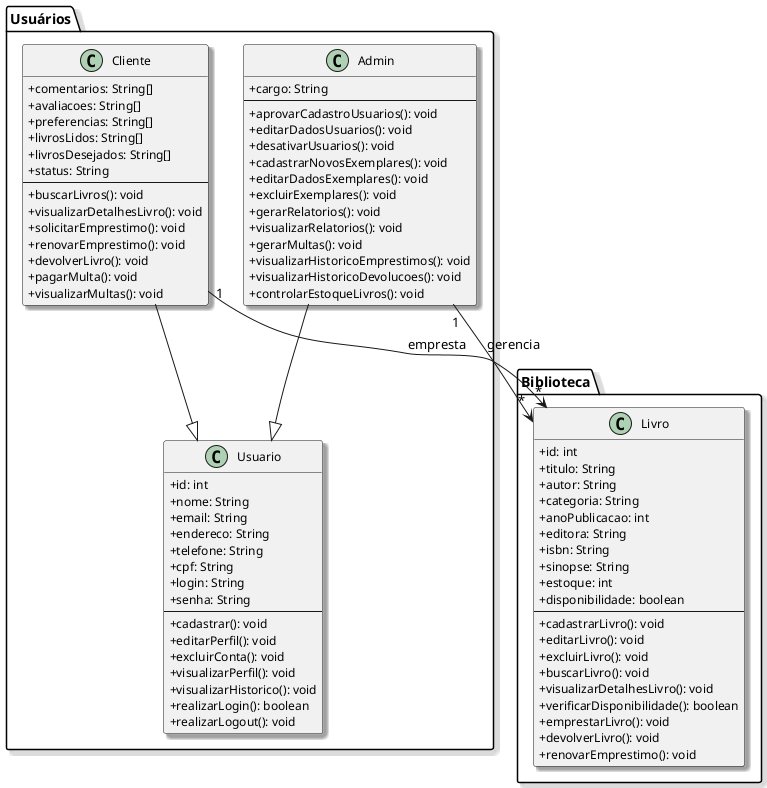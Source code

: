 @startuml diagrama-classes
skinparam classAttributeIconSize 0
skinparam classFontSize 14
skinparam classAttributeFontSize 12
skinparam classOperationFontSize 12
skinparam shadowing true

package "Usuários" {
    class Usuario {
        + id: int
        + nome: String
        + email: String
        + endereco: String
        + telefone: String
        + cpf: String
        + login: String
        + senha: String
        --
        + cadastrar(): void
        + editarPerfil(): void
        + excluirConta(): void
        + visualizarPerfil(): void
        + visualizarHistorico(): void
        + realizarLogin(): boolean
        + realizarLogout(): void
    }

    class Cliente {
        + comentarios: String[]
        + avaliacoes: String[]
        + preferencias: String[]
        + livrosLidos: String[]
        + livrosDesejados: String[]
        + status: String
        --
        + buscarLivros(): void
        + visualizarDetalhesLivro(): void
        + solicitarEmprestimo(): void
        + renovarEmprestimo(): void
        + devolverLivro(): void
        + pagarMulta(): void
        + visualizarMultas(): void
    }

    class Admin {
        + cargo: String
        --
        + aprovarCadastroUsuarios(): void
        + editarDadosUsuarios(): void
        + desativarUsuarios(): void
        + cadastrarNovosExemplares(): void
        + editarDadosExemplares(): void
        + excluirExemplares(): void
        + gerarRelatorios(): void
        + visualizarRelatorios(): void
        + gerarMultas(): void
        + visualizarHistoricoEmprestimos(): void
        + visualizarHistoricoDevolucoes(): void
        + controlarEstoqueLivros(): void
    }

    Cliente --|> Usuario
    Admin --|> Usuario
}

package "Biblioteca" {
    class Livro {
        + id: int
        + titulo: String
        + autor: String
        + categoria: String
        + anoPublicacao: int
        + editora: String
        + isbn: String
        + sinopse: String
        + estoque: int
        + disponibilidade: boolean
        --
        + cadastrarLivro(): void
        + editarLivro(): void
        + excluirLivro(): void
        + buscarLivro(): void   
        + visualizarDetalhesLivro(): void
        + verificarDisponibilidade(): boolean
        + emprestarLivro(): void
        + devolverLivro(): void
        + renovarEmprestimo(): void
    }
}

Cliente "1" --> "*" Livro : empresta
Admin "1" --> "*" Livro : gerencia

@enduml